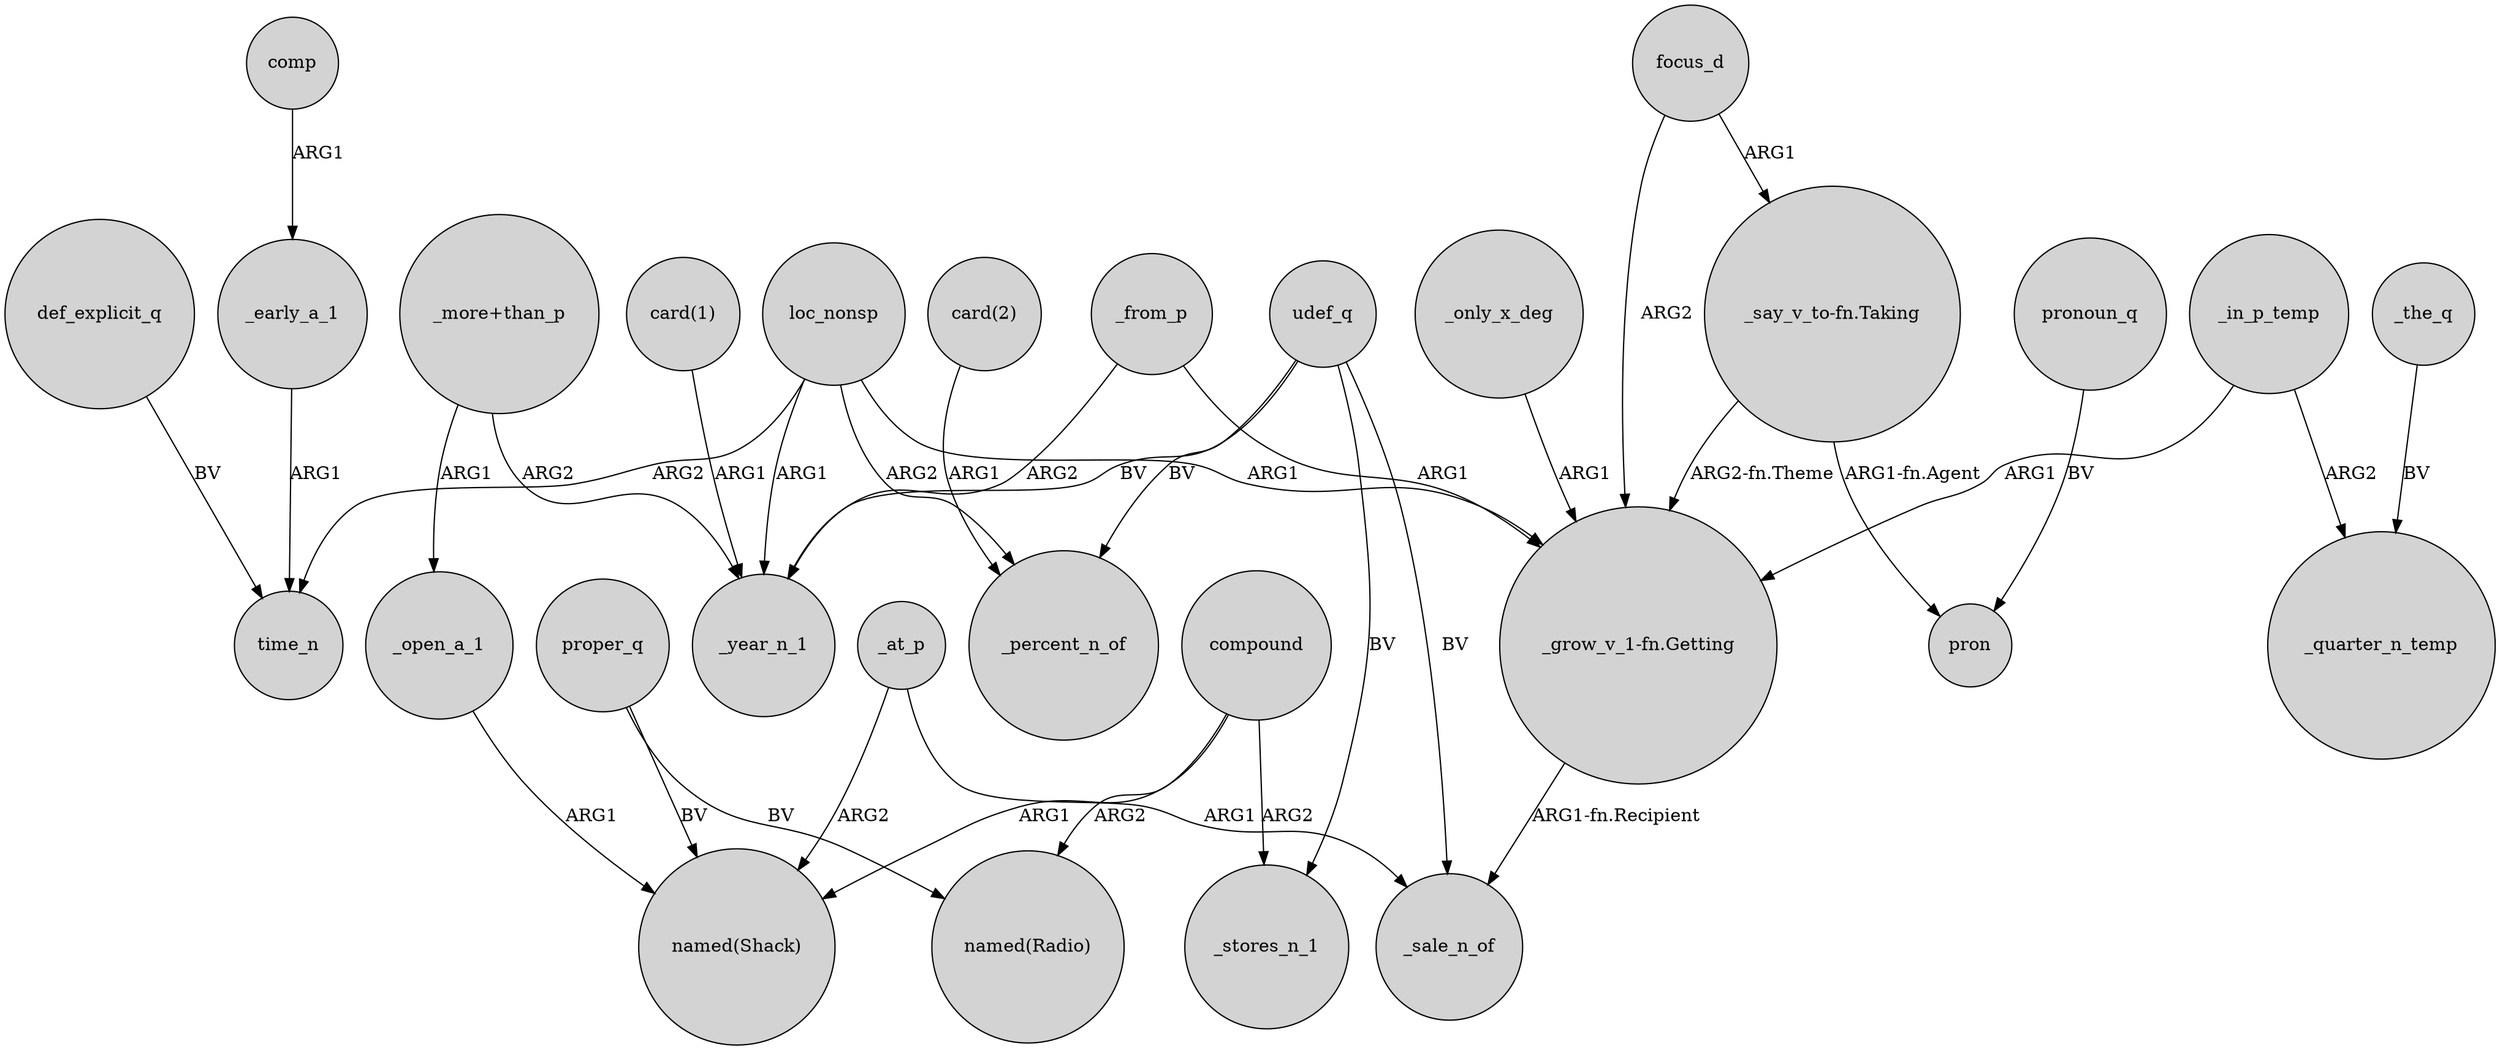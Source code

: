 digraph {
	node [shape=circle style=filled]
	_early_a_1 -> time_n [label=ARG1]
	udef_q -> _stores_n_1 [label=BV]
	_in_p_temp -> _quarter_n_temp [label=ARG2]
	_open_a_1 -> "named(Shack)" [label=ARG1]
	focus_d -> "_say_v_to-fn.Taking" [label=ARG1]
	"card(1)" -> _year_n_1 [label=ARG1]
	loc_nonsp -> _year_n_1 [label=ARG1]
	_the_q -> _quarter_n_temp [label=BV]
	_at_p -> _sale_n_of [label=ARG1]
	"_grow_v_1-fn.Getting" -> _sale_n_of [label="ARG1-fn.Recipient"]
	comp -> _early_a_1 [label=ARG1]
	udef_q -> _sale_n_of [label=BV]
	proper_q -> "named(Shack)" [label=BV]
	"_more+than_p" -> _open_a_1 [label=ARG1]
	"_say_v_to-fn.Taking" -> pron [label="ARG1-fn.Agent"]
	proper_q -> "named(Radio)" [label=BV]
	pronoun_q -> pron [label=BV]
	compound -> "named(Shack)" [label=ARG1]
	udef_q -> _percent_n_of [label=BV]
	_at_p -> "named(Shack)" [label=ARG2]
	_only_x_deg -> "_grow_v_1-fn.Getting" [label=ARG1]
	"_more+than_p" -> _year_n_1 [label=ARG2]
	_in_p_temp -> "_grow_v_1-fn.Getting" [label=ARG1]
	_from_p -> _year_n_1 [label=ARG2]
	compound -> "named(Radio)" [label=ARG2]
	compound -> _stores_n_1 [label=ARG2]
	focus_d -> "_grow_v_1-fn.Getting" [label=ARG2]
	"card(2)" -> _percent_n_of [label=ARG1]
	loc_nonsp -> "_grow_v_1-fn.Getting" [label=ARG1]
	def_explicit_q -> time_n [label=BV]
	udef_q -> _year_n_1 [label=BV]
	loc_nonsp -> time_n [label=ARG2]
	_from_p -> "_grow_v_1-fn.Getting" [label=ARG1]
	"_say_v_to-fn.Taking" -> "_grow_v_1-fn.Getting" [label="ARG2-fn.Theme"]
	loc_nonsp -> _percent_n_of [label=ARG2]
}
